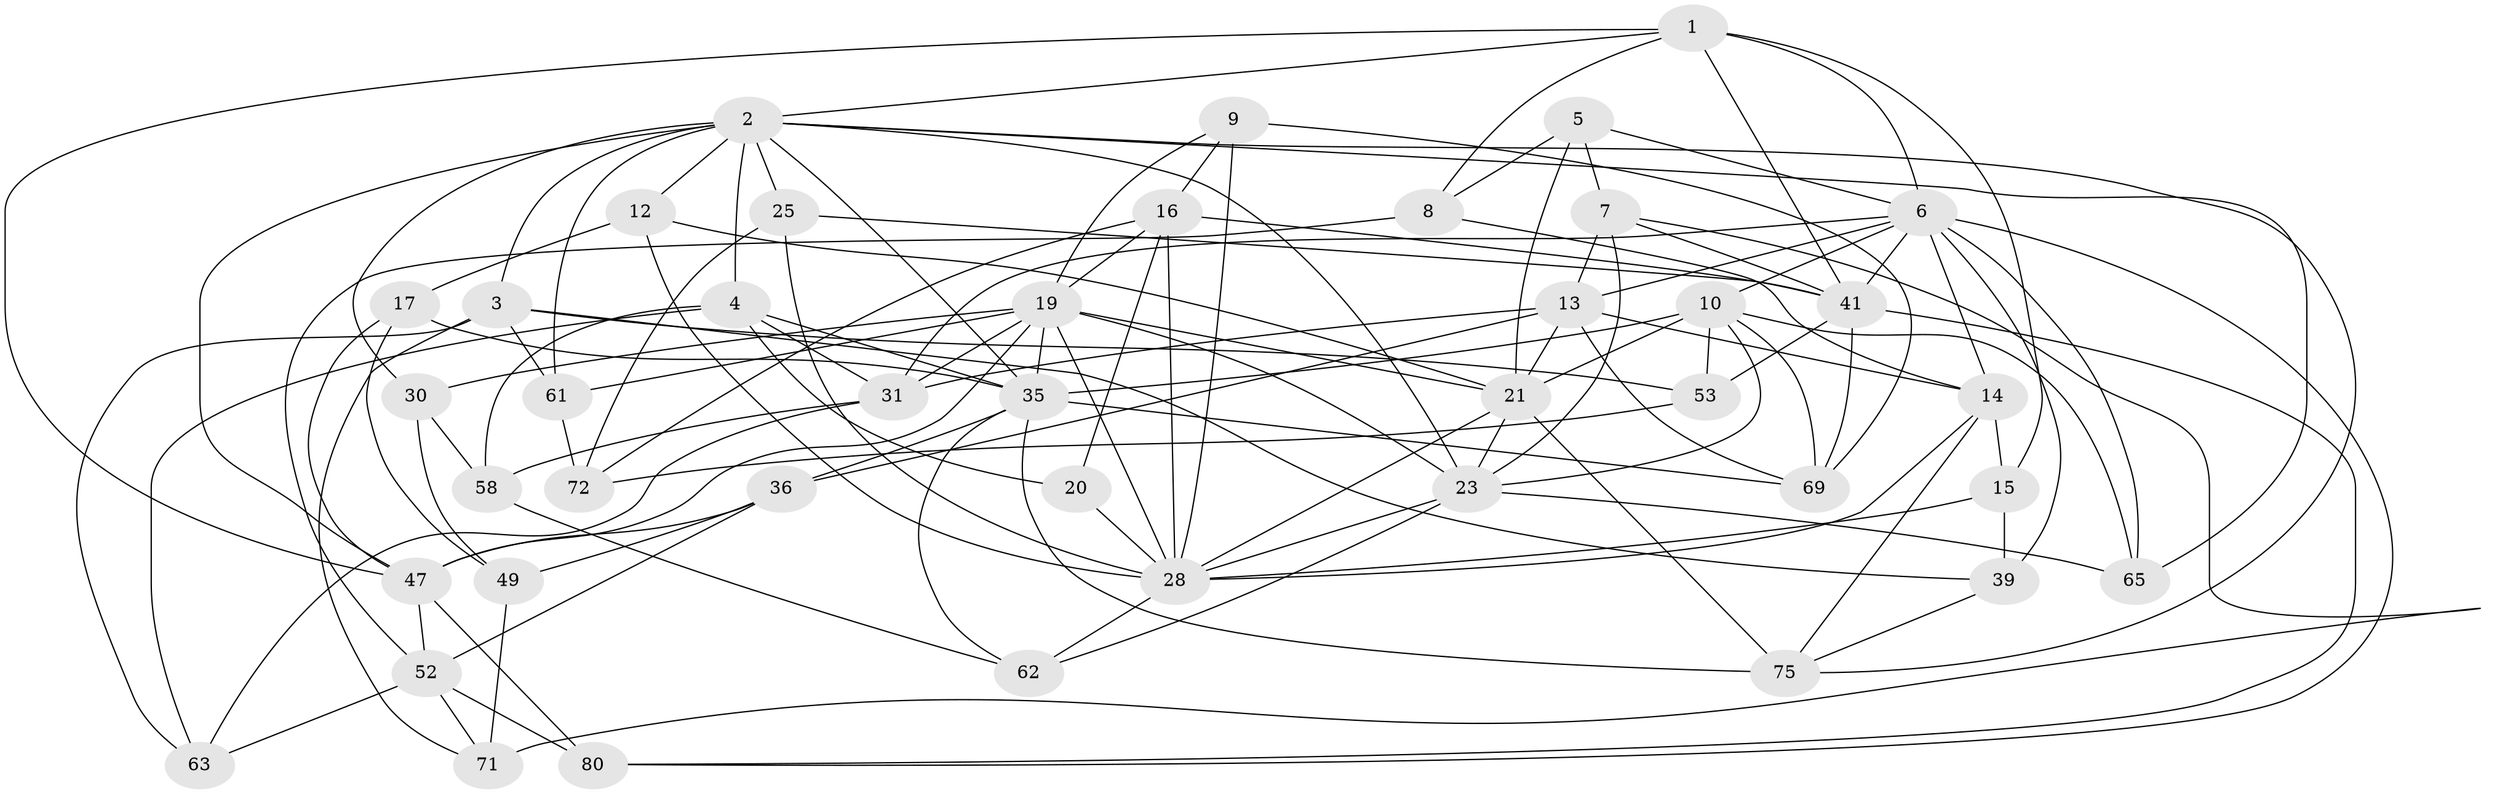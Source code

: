 // original degree distribution, {4: 1.0}
// Generated by graph-tools (version 1.1) at 2025/16/03/09/25 04:16:13]
// undirected, 42 vertices, 119 edges
graph export_dot {
graph [start="1"]
  node [color=gray90,style=filled];
  1 [super="+73"];
  2 [super="+27+29"];
  3 [super="+68"];
  4 [super="+11"];
  5 [super="+78"];
  6 [super="+77+40+24"];
  7 [super="+18"];
  8;
  9;
  10 [super="+70"];
  12;
  13 [super="+34+43"];
  14 [super="+37"];
  15;
  16 [super="+38"];
  17;
  19 [super="+32+60"];
  20;
  21 [super="+22+84"];
  23 [super="+56"];
  25;
  28 [super="+55+33"];
  30;
  31 [super="+51"];
  35 [super="+44"];
  36 [super="+57"];
  39;
  41 [super="+45"];
  47 [super="+48+76"];
  49;
  52 [super="+59"];
  53;
  58;
  61;
  62;
  63;
  65;
  69 [super="+74"];
  71;
  72;
  75 [super="+81"];
  80;
  1 -- 8;
  1 -- 15;
  1 -- 47;
  1 -- 2;
  1 -- 41;
  1 -- 6;
  2 -- 35 [weight=2];
  2 -- 4;
  2 -- 75;
  2 -- 12;
  2 -- 47 [weight=2];
  2 -- 23;
  2 -- 30;
  2 -- 65;
  2 -- 3;
  2 -- 25;
  2 -- 61;
  3 -- 39;
  3 -- 63;
  3 -- 61;
  3 -- 53;
  3 -- 71;
  4 -- 35;
  4 -- 63;
  4 -- 31;
  4 -- 20;
  4 -- 58;
  5 -- 6;
  5 -- 21 [weight=2];
  5 -- 7 [weight=2];
  5 -- 8;
  6 -- 39;
  6 -- 80;
  6 -- 10;
  6 -- 65;
  6 -- 13;
  6 -- 14;
  6 -- 31;
  6 -- 41;
  7 -- 71;
  7 -- 23;
  7 -- 41;
  7 -- 13;
  8 -- 52;
  8 -- 14;
  9 -- 16;
  9 -- 28;
  9 -- 19;
  9 -- 69;
  10 -- 53;
  10 -- 69 [weight=2];
  10 -- 65;
  10 -- 35;
  10 -- 21;
  10 -- 23;
  12 -- 17;
  12 -- 21;
  12 -- 28;
  13 -- 69;
  13 -- 36 [weight=2];
  13 -- 21;
  13 -- 14;
  13 -- 31;
  14 -- 15;
  14 -- 75;
  14 -- 28;
  15 -- 28;
  15 -- 39;
  16 -- 20;
  16 -- 72;
  16 -- 19;
  16 -- 28;
  16 -- 41;
  17 -- 47;
  17 -- 49;
  17 -- 35;
  19 -- 61;
  19 -- 31;
  19 -- 21;
  19 -- 30;
  19 -- 23;
  19 -- 28;
  19 -- 47;
  19 -- 35;
  20 -- 28 [weight=2];
  21 -- 75 [weight=2];
  21 -- 23;
  21 -- 28;
  23 -- 65;
  23 -- 62;
  23 -- 28;
  25 -- 72;
  25 -- 41;
  25 -- 28;
  28 -- 62;
  30 -- 49;
  30 -- 58;
  31 -- 63;
  31 -- 58;
  35 -- 36;
  35 -- 75;
  35 -- 62;
  35 -- 69;
  36 -- 52;
  36 -- 49;
  36 -- 47;
  39 -- 75;
  41 -- 53;
  41 -- 80;
  41 -- 69;
  47 -- 52;
  47 -- 80;
  49 -- 71;
  52 -- 71;
  52 -- 80;
  52 -- 63;
  53 -- 72;
  58 -- 62;
  61 -- 72;
}
